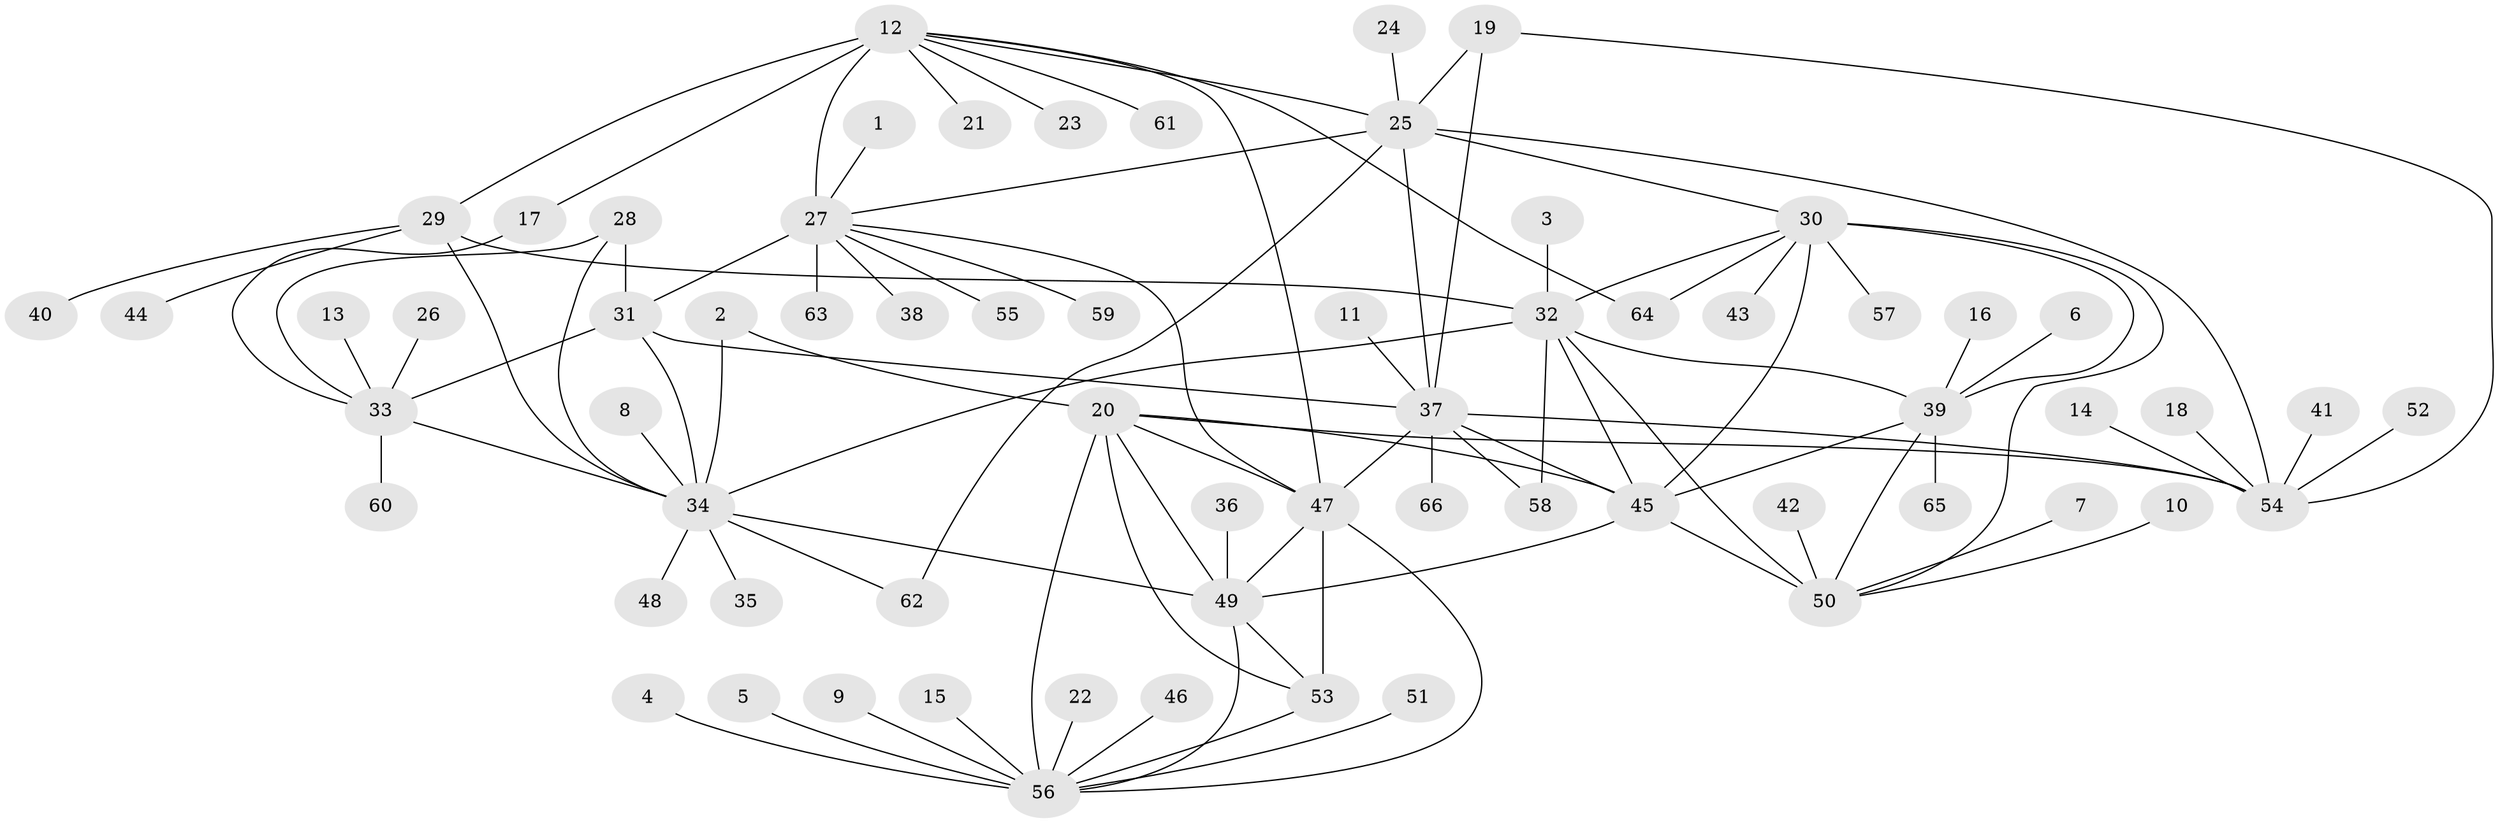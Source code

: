 // original degree distribution, {7: 0.045454545454545456, 10: 0.022727272727272728, 8: 0.030303030303030304, 11: 0.03787878787878788, 9: 0.015151515151515152, 15: 0.007575757575757576, 6: 0.05303030303030303, 14: 0.007575757575757576, 12: 0.007575757575757576, 1: 0.5606060606060606, 2: 0.18181818181818182, 3: 0.015151515151515152, 4: 0.015151515151515152}
// Generated by graph-tools (version 1.1) at 2025/26/03/09/25 03:26:36]
// undirected, 66 vertices, 100 edges
graph export_dot {
graph [start="1"]
  node [color=gray90,style=filled];
  1;
  2;
  3;
  4;
  5;
  6;
  7;
  8;
  9;
  10;
  11;
  12;
  13;
  14;
  15;
  16;
  17;
  18;
  19;
  20;
  21;
  22;
  23;
  24;
  25;
  26;
  27;
  28;
  29;
  30;
  31;
  32;
  33;
  34;
  35;
  36;
  37;
  38;
  39;
  40;
  41;
  42;
  43;
  44;
  45;
  46;
  47;
  48;
  49;
  50;
  51;
  52;
  53;
  54;
  55;
  56;
  57;
  58;
  59;
  60;
  61;
  62;
  63;
  64;
  65;
  66;
  1 -- 27 [weight=1.0];
  2 -- 20 [weight=1.0];
  2 -- 34 [weight=1.0];
  3 -- 32 [weight=1.0];
  4 -- 56 [weight=1.0];
  5 -- 56 [weight=1.0];
  6 -- 39 [weight=1.0];
  7 -- 50 [weight=1.0];
  8 -- 34 [weight=1.0];
  9 -- 56 [weight=1.0];
  10 -- 50 [weight=1.0];
  11 -- 37 [weight=1.0];
  12 -- 17 [weight=1.0];
  12 -- 21 [weight=1.0];
  12 -- 23 [weight=1.0];
  12 -- 25 [weight=3.0];
  12 -- 27 [weight=6.0];
  12 -- 29 [weight=1.0];
  12 -- 47 [weight=1.0];
  12 -- 61 [weight=1.0];
  12 -- 64 [weight=1.0];
  13 -- 33 [weight=1.0];
  14 -- 54 [weight=1.0];
  15 -- 56 [weight=1.0];
  16 -- 39 [weight=1.0];
  17 -- 33 [weight=1.0];
  18 -- 54 [weight=1.0];
  19 -- 25 [weight=2.0];
  19 -- 37 [weight=1.0];
  19 -- 54 [weight=2.0];
  20 -- 45 [weight=1.0];
  20 -- 47 [weight=2.0];
  20 -- 49 [weight=2.0];
  20 -- 53 [weight=2.0];
  20 -- 54 [weight=1.0];
  20 -- 56 [weight=2.0];
  22 -- 56 [weight=1.0];
  24 -- 25 [weight=1.0];
  25 -- 27 [weight=2.0];
  25 -- 30 [weight=1.0];
  25 -- 37 [weight=2.0];
  25 -- 54 [weight=4.0];
  25 -- 62 [weight=1.0];
  26 -- 33 [weight=1.0];
  27 -- 31 [weight=1.0];
  27 -- 38 [weight=1.0];
  27 -- 47 [weight=1.0];
  27 -- 55 [weight=1.0];
  27 -- 59 [weight=1.0];
  27 -- 63 [weight=1.0];
  28 -- 31 [weight=4.0];
  28 -- 33 [weight=2.0];
  28 -- 34 [weight=2.0];
  29 -- 32 [weight=1.0];
  29 -- 34 [weight=1.0];
  29 -- 40 [weight=1.0];
  29 -- 44 [weight=1.0];
  30 -- 32 [weight=1.0];
  30 -- 39 [weight=1.0];
  30 -- 43 [weight=1.0];
  30 -- 45 [weight=2.0];
  30 -- 50 [weight=1.0];
  30 -- 57 [weight=1.0];
  30 -- 64 [weight=1.0];
  31 -- 33 [weight=2.0];
  31 -- 34 [weight=2.0];
  31 -- 37 [weight=1.0];
  32 -- 34 [weight=1.0];
  32 -- 39 [weight=1.0];
  32 -- 45 [weight=2.0];
  32 -- 50 [weight=1.0];
  32 -- 58 [weight=1.0];
  33 -- 34 [weight=1.0];
  33 -- 60 [weight=1.0];
  34 -- 35 [weight=1.0];
  34 -- 48 [weight=1.0];
  34 -- 49 [weight=2.0];
  34 -- 62 [weight=1.0];
  36 -- 49 [weight=1.0];
  37 -- 45 [weight=1.0];
  37 -- 47 [weight=1.0];
  37 -- 54 [weight=2.0];
  37 -- 58 [weight=1.0];
  37 -- 66 [weight=1.0];
  39 -- 45 [weight=2.0];
  39 -- 50 [weight=1.0];
  39 -- 65 [weight=1.0];
  41 -- 54 [weight=1.0];
  42 -- 50 [weight=1.0];
  45 -- 49 [weight=1.0];
  45 -- 50 [weight=2.0];
  46 -- 56 [weight=1.0];
  47 -- 49 [weight=1.0];
  47 -- 53 [weight=1.0];
  47 -- 56 [weight=1.0];
  49 -- 53 [weight=1.0];
  49 -- 56 [weight=1.0];
  51 -- 56 [weight=1.0];
  52 -- 54 [weight=1.0];
  53 -- 56 [weight=1.0];
}

